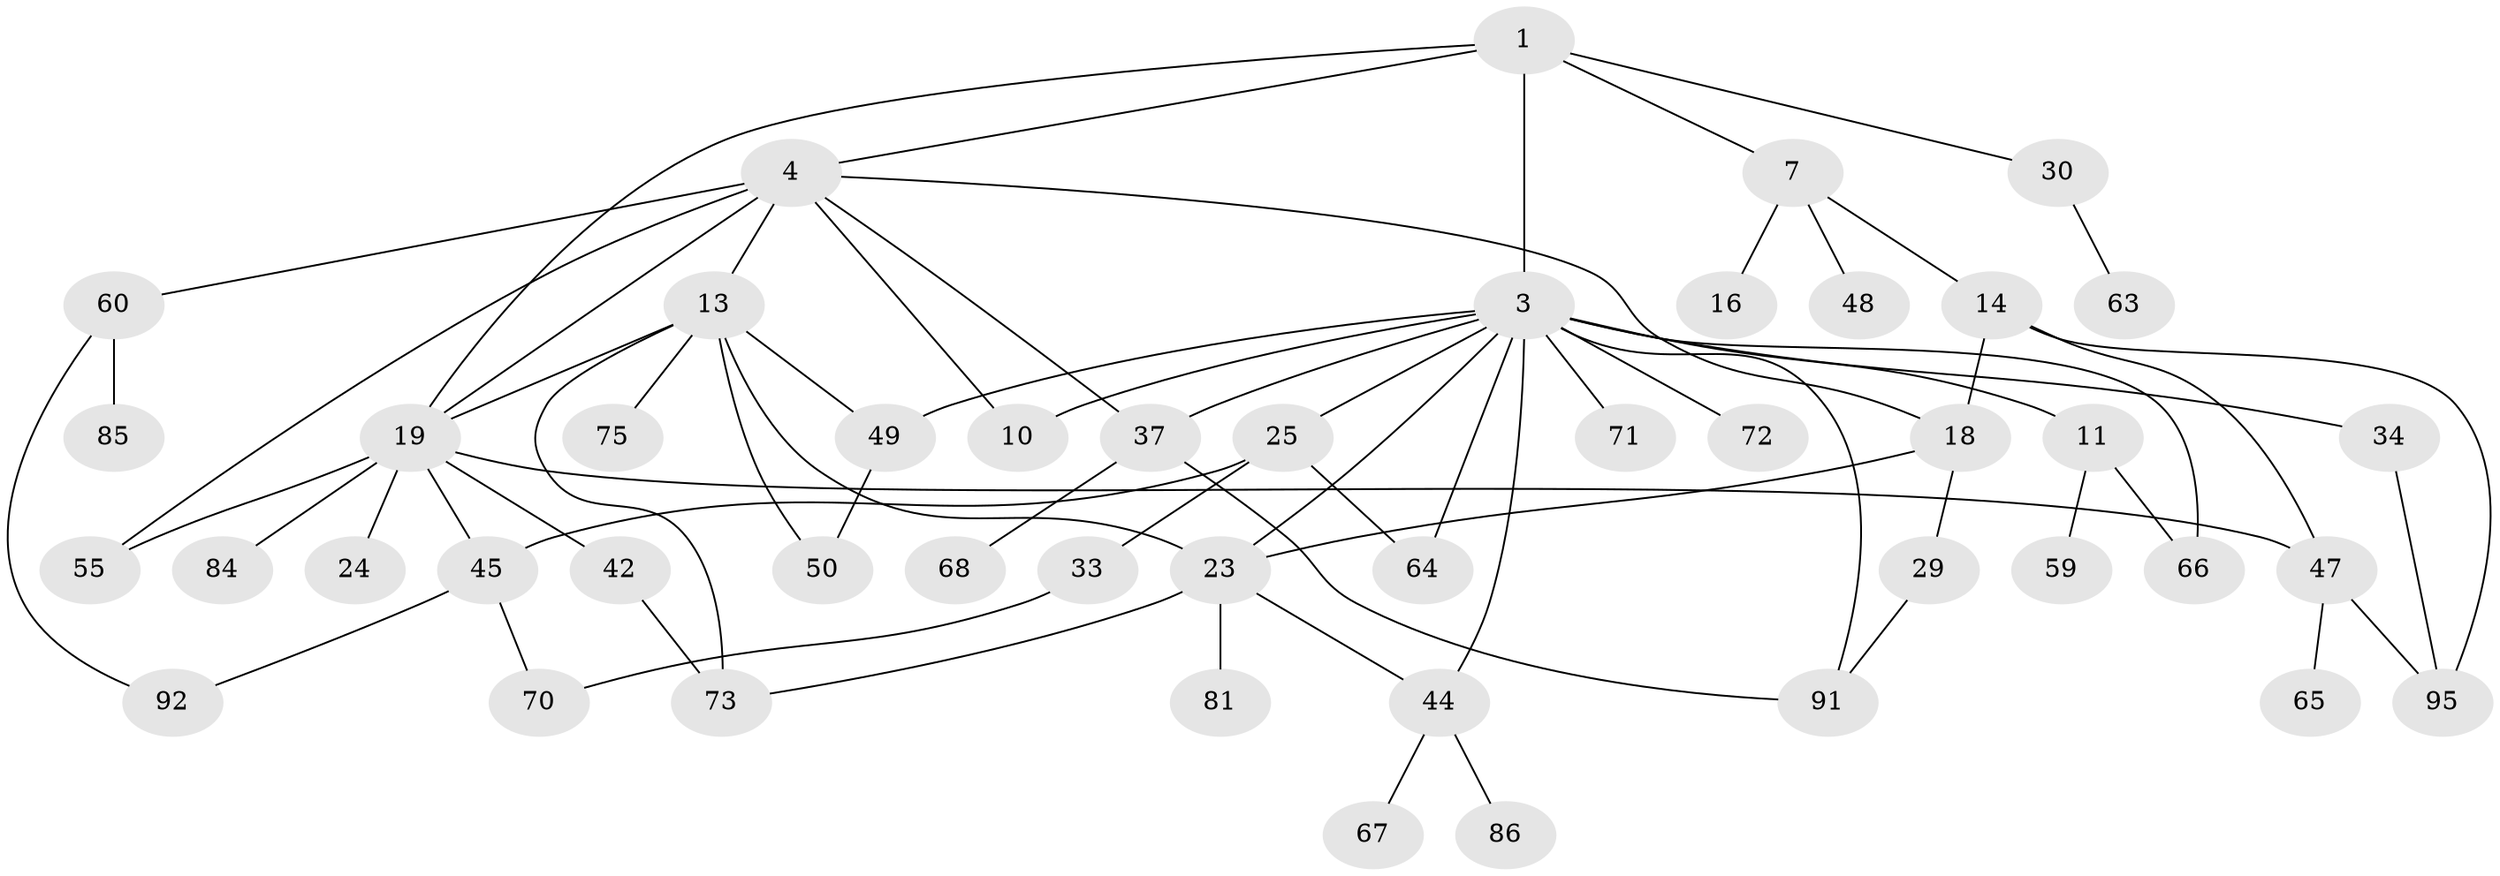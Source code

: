 // original degree distribution, {2: 0.3473684210526316, 5: 0.07368421052631578, 6: 0.021052631578947368, 3: 0.18947368421052632, 4: 0.07368421052631578, 8: 0.010526315789473684, 1: 0.2736842105263158, 7: 0.010526315789473684}
// Generated by graph-tools (version 1.1) at 2025/13/03/09/25 04:13:40]
// undirected, 47 vertices, 69 edges
graph export_dot {
graph [start="1"]
  node [color=gray90,style=filled];
  1 [super="+2"];
  3 [super="+5+56+9"];
  4 [super="+12"];
  7 [super="+8"];
  10;
  11 [super="+69"];
  13 [super="+28+20"];
  14 [super="+21+83"];
  16;
  18;
  19 [super="+38"];
  23 [super="+26"];
  24 [super="+27"];
  25 [super="+32+77+36"];
  29;
  30;
  33 [super="+46+40"];
  34 [super="+82"];
  37 [super="+43"];
  42;
  44 [super="+58"];
  45 [super="+54+74"];
  47 [super="+53+52"];
  48;
  49 [super="+87"];
  50;
  55;
  59;
  60;
  63 [super="+79"];
  64;
  65;
  66;
  67;
  68;
  70;
  71;
  72;
  73;
  75;
  81;
  84;
  85;
  86;
  91 [super="+93"];
  92;
  95;
  1 -- 3;
  1 -- 19;
  1 -- 4;
  1 -- 7;
  1 -- 30;
  3 -- 10;
  3 -- 37;
  3 -- 64;
  3 -- 66;
  3 -- 72;
  3 -- 11 [weight=2];
  3 -- 44;
  3 -- 25;
  3 -- 91;
  3 -- 49;
  3 -- 34;
  3 -- 71;
  3 -- 23;
  4 -- 13;
  4 -- 18;
  4 -- 19;
  4 -- 55;
  4 -- 10;
  4 -- 60;
  4 -- 37;
  7 -- 14;
  7 -- 16;
  7 -- 48;
  11 -- 59;
  11 -- 66;
  13 -- 73;
  13 -- 49;
  13 -- 50;
  13 -- 19;
  13 -- 23;
  13 -- 75;
  14 -- 18;
  14 -- 95;
  14 -- 47;
  18 -- 23;
  18 -- 29;
  19 -- 24;
  19 -- 84;
  19 -- 55;
  19 -- 42;
  19 -- 47;
  19 -- 45;
  23 -- 44;
  23 -- 73;
  23 -- 81;
  25 -- 45;
  25 -- 33;
  25 -- 64;
  29 -- 91;
  30 -- 63;
  33 -- 70;
  34 -- 95;
  37 -- 91;
  37 -- 68;
  42 -- 73;
  44 -- 86;
  44 -- 67;
  45 -- 92;
  45 -- 70;
  47 -- 95;
  47 -- 65;
  49 -- 50;
  60 -- 85;
  60 -- 92;
}
